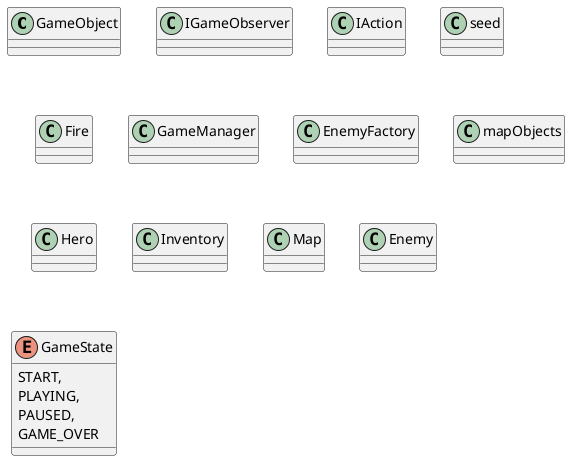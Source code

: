 @startuml diagrama

class GameObject {
    
}

class IGameObserver{}
class IAction{}
class seed{}

class Fire{

}
class GameManager {
    
}

class EnemyFactory {
    
}

class mapObjects {
 
}

class Hero{

}

class Inventory {
    
}

class Map {
    
}

class Enemy{}

enum GameState {
    START,
    PLAYING,
    PAUSED,
    GAME_OVER
}


@enduml